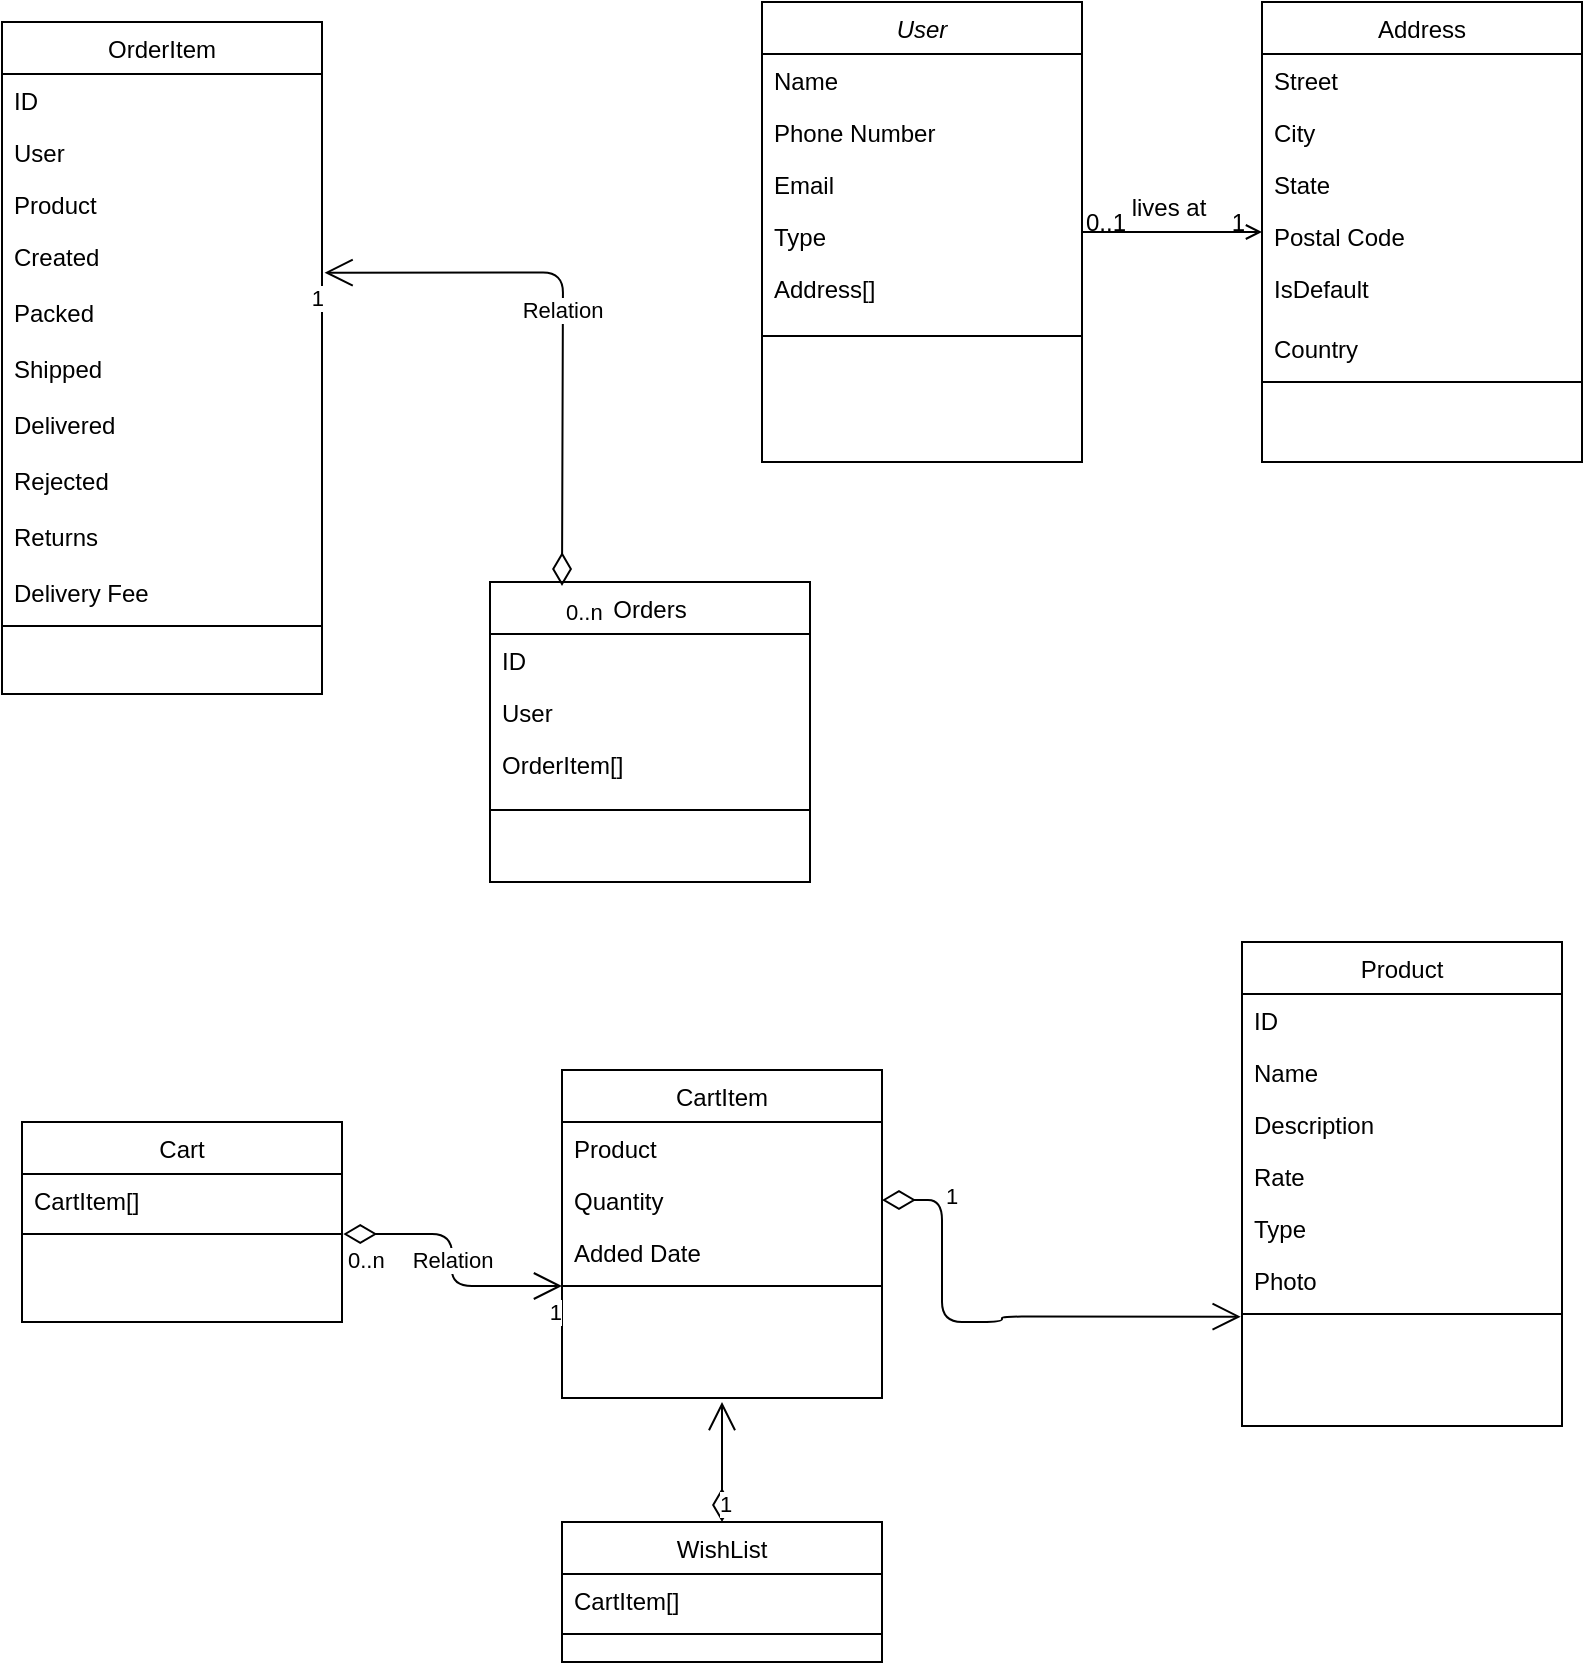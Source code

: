 <mxfile version="14.9.3" type="github">
  <diagram id="C5RBs43oDa-KdzZeNtuy" name="Page-1">
    <mxGraphModel dx="1022" dy="478" grid="1" gridSize="10" guides="1" tooltips="1" connect="1" arrows="1" fold="1" page="1" pageScale="1" pageWidth="827" pageHeight="1169" math="0" shadow="0">
      <root>
        <mxCell id="WIyWlLk6GJQsqaUBKTNV-0" />
        <mxCell id="WIyWlLk6GJQsqaUBKTNV-1" parent="WIyWlLk6GJQsqaUBKTNV-0" />
        <mxCell id="zkfFHV4jXpPFQw0GAbJ--0" value="User" style="swimlane;fontStyle=2;align=center;verticalAlign=top;childLayout=stackLayout;horizontal=1;startSize=26;horizontalStack=0;resizeParent=1;resizeLast=0;collapsible=1;marginBottom=0;rounded=0;shadow=0;strokeWidth=1;" parent="WIyWlLk6GJQsqaUBKTNV-1" vertex="1">
          <mxGeometry x="390" y="10" width="160" height="230" as="geometry">
            <mxRectangle x="230" y="140" width="160" height="26" as="alternateBounds" />
          </mxGeometry>
        </mxCell>
        <mxCell id="zkfFHV4jXpPFQw0GAbJ--1" value="Name" style="text;align=left;verticalAlign=top;spacingLeft=4;spacingRight=4;overflow=hidden;rotatable=0;points=[[0,0.5],[1,0.5]];portConstraint=eastwest;" parent="zkfFHV4jXpPFQw0GAbJ--0" vertex="1">
          <mxGeometry y="26" width="160" height="26" as="geometry" />
        </mxCell>
        <mxCell id="zkfFHV4jXpPFQw0GAbJ--2" value="Phone Number" style="text;align=left;verticalAlign=top;spacingLeft=4;spacingRight=4;overflow=hidden;rotatable=0;points=[[0,0.5],[1,0.5]];portConstraint=eastwest;rounded=0;shadow=0;html=0;" parent="zkfFHV4jXpPFQw0GAbJ--0" vertex="1">
          <mxGeometry y="52" width="160" height="26" as="geometry" />
        </mxCell>
        <mxCell id="zkfFHV4jXpPFQw0GAbJ--3" value="Email" style="text;align=left;verticalAlign=top;spacingLeft=4;spacingRight=4;overflow=hidden;rotatable=0;points=[[0,0.5],[1,0.5]];portConstraint=eastwest;rounded=0;shadow=0;html=0;" parent="zkfFHV4jXpPFQw0GAbJ--0" vertex="1">
          <mxGeometry y="78" width="160" height="26" as="geometry" />
        </mxCell>
        <mxCell id="DyezC6aLeG0_OlL_SEzV-1" value="Type" style="text;align=left;verticalAlign=top;spacingLeft=4;spacingRight=4;overflow=hidden;rotatable=0;points=[[0,0.5],[1,0.5]];portConstraint=eastwest;rounded=0;shadow=0;html=0;" parent="zkfFHV4jXpPFQw0GAbJ--0" vertex="1">
          <mxGeometry y="104" width="160" height="26" as="geometry" />
        </mxCell>
        <mxCell id="DyezC6aLeG0_OlL_SEzV-0" value="Address[]" style="text;align=left;verticalAlign=top;spacingLeft=4;spacingRight=4;overflow=hidden;rotatable=0;points=[[0,0.5],[1,0.5]];portConstraint=eastwest;rounded=0;shadow=0;html=0;" parent="zkfFHV4jXpPFQw0GAbJ--0" vertex="1">
          <mxGeometry y="130" width="160" height="30" as="geometry" />
        </mxCell>
        <mxCell id="zkfFHV4jXpPFQw0GAbJ--4" value="" style="line;html=1;strokeWidth=1;align=left;verticalAlign=middle;spacingTop=-1;spacingLeft=3;spacingRight=3;rotatable=0;labelPosition=right;points=[];portConstraint=eastwest;" parent="zkfFHV4jXpPFQw0GAbJ--0" vertex="1">
          <mxGeometry y="160" width="160" height="14" as="geometry" />
        </mxCell>
        <mxCell id="zkfFHV4jXpPFQw0GAbJ--6" value="Orders" style="swimlane;fontStyle=0;align=center;verticalAlign=top;childLayout=stackLayout;horizontal=1;startSize=26;horizontalStack=0;resizeParent=1;resizeLast=0;collapsible=1;marginBottom=0;rounded=0;shadow=0;strokeWidth=1;" parent="WIyWlLk6GJQsqaUBKTNV-1" vertex="1">
          <mxGeometry x="254" y="300" width="160" height="150" as="geometry">
            <mxRectangle x="130" y="380" width="160" height="26" as="alternateBounds" />
          </mxGeometry>
        </mxCell>
        <mxCell id="zkfFHV4jXpPFQw0GAbJ--7" value="ID" style="text;align=left;verticalAlign=top;spacingLeft=4;spacingRight=4;overflow=hidden;rotatable=0;points=[[0,0.5],[1,0.5]];portConstraint=eastwest;" parent="zkfFHV4jXpPFQw0GAbJ--6" vertex="1">
          <mxGeometry y="26" width="160" height="26" as="geometry" />
        </mxCell>
        <mxCell id="iUmdqTqZfLeDE5vJXhXx-36" value="User" style="text;align=left;verticalAlign=top;spacingLeft=4;spacingRight=4;overflow=hidden;rotatable=0;points=[[0,0.5],[1,0.5]];portConstraint=eastwest;" vertex="1" parent="zkfFHV4jXpPFQw0GAbJ--6">
          <mxGeometry y="52" width="160" height="26" as="geometry" />
        </mxCell>
        <mxCell id="zkfFHV4jXpPFQw0GAbJ--8" value="OrderItem[]" style="text;align=left;verticalAlign=top;spacingLeft=4;spacingRight=4;overflow=hidden;rotatable=0;points=[[0,0.5],[1,0.5]];portConstraint=eastwest;rounded=0;shadow=0;html=0;" parent="zkfFHV4jXpPFQw0GAbJ--6" vertex="1">
          <mxGeometry y="78" width="160" height="32" as="geometry" />
        </mxCell>
        <mxCell id="zkfFHV4jXpPFQw0GAbJ--9" value="" style="line;html=1;strokeWidth=1;align=left;verticalAlign=middle;spacingTop=-1;spacingLeft=3;spacingRight=3;rotatable=0;labelPosition=right;points=[];portConstraint=eastwest;" parent="zkfFHV4jXpPFQw0GAbJ--6" vertex="1">
          <mxGeometry y="110" width="160" height="8" as="geometry" />
        </mxCell>
        <mxCell id="zkfFHV4jXpPFQw0GAbJ--13" value="WishList" style="swimlane;fontStyle=0;align=center;verticalAlign=top;childLayout=stackLayout;horizontal=1;startSize=26;horizontalStack=0;resizeParent=1;resizeLast=0;collapsible=1;marginBottom=0;rounded=0;shadow=0;strokeWidth=1;" parent="WIyWlLk6GJQsqaUBKTNV-1" vertex="1">
          <mxGeometry x="290" y="770" width="160" height="70" as="geometry">
            <mxRectangle x="340" y="380" width="170" height="26" as="alternateBounds" />
          </mxGeometry>
        </mxCell>
        <mxCell id="zkfFHV4jXpPFQw0GAbJ--14" value="CartItem[]" style="text;align=left;verticalAlign=top;spacingLeft=4;spacingRight=4;overflow=hidden;rotatable=0;points=[[0,0.5],[1,0.5]];portConstraint=eastwest;" parent="zkfFHV4jXpPFQw0GAbJ--13" vertex="1">
          <mxGeometry y="26" width="160" height="26" as="geometry" />
        </mxCell>
        <mxCell id="zkfFHV4jXpPFQw0GAbJ--15" value="" style="line;html=1;strokeWidth=1;align=left;verticalAlign=middle;spacingTop=-1;spacingLeft=3;spacingRight=3;rotatable=0;labelPosition=right;points=[];portConstraint=eastwest;" parent="zkfFHV4jXpPFQw0GAbJ--13" vertex="1">
          <mxGeometry y="52" width="160" height="8" as="geometry" />
        </mxCell>
        <mxCell id="zkfFHV4jXpPFQw0GAbJ--17" value="Address" style="swimlane;fontStyle=0;align=center;verticalAlign=top;childLayout=stackLayout;horizontal=1;startSize=26;horizontalStack=0;resizeParent=1;resizeLast=0;collapsible=1;marginBottom=0;rounded=0;shadow=0;strokeWidth=1;" parent="WIyWlLk6GJQsqaUBKTNV-1" vertex="1">
          <mxGeometry x="640" y="10" width="160" height="230" as="geometry">
            <mxRectangle x="550" y="140" width="160" height="26" as="alternateBounds" />
          </mxGeometry>
        </mxCell>
        <mxCell id="zkfFHV4jXpPFQw0GAbJ--18" value="Street" style="text;align=left;verticalAlign=top;spacingLeft=4;spacingRight=4;overflow=hidden;rotatable=0;points=[[0,0.5],[1,0.5]];portConstraint=eastwest;" parent="zkfFHV4jXpPFQw0GAbJ--17" vertex="1">
          <mxGeometry y="26" width="160" height="26" as="geometry" />
        </mxCell>
        <mxCell id="zkfFHV4jXpPFQw0GAbJ--19" value="City" style="text;align=left;verticalAlign=top;spacingLeft=4;spacingRight=4;overflow=hidden;rotatable=0;points=[[0,0.5],[1,0.5]];portConstraint=eastwest;rounded=0;shadow=0;html=0;" parent="zkfFHV4jXpPFQw0GAbJ--17" vertex="1">
          <mxGeometry y="52" width="160" height="26" as="geometry" />
        </mxCell>
        <mxCell id="zkfFHV4jXpPFQw0GAbJ--20" value="State" style="text;align=left;verticalAlign=top;spacingLeft=4;spacingRight=4;overflow=hidden;rotatable=0;points=[[0,0.5],[1,0.5]];portConstraint=eastwest;rounded=0;shadow=0;html=0;" parent="zkfFHV4jXpPFQw0GAbJ--17" vertex="1">
          <mxGeometry y="78" width="160" height="26" as="geometry" />
        </mxCell>
        <mxCell id="zkfFHV4jXpPFQw0GAbJ--21" value="Postal Code" style="text;align=left;verticalAlign=top;spacingLeft=4;spacingRight=4;overflow=hidden;rotatable=0;points=[[0,0.5],[1,0.5]];portConstraint=eastwest;rounded=0;shadow=0;html=0;" parent="zkfFHV4jXpPFQw0GAbJ--17" vertex="1">
          <mxGeometry y="104" width="160" height="26" as="geometry" />
        </mxCell>
        <mxCell id="DyezC6aLeG0_OlL_SEzV-2" value="IsDefault" style="text;align=left;verticalAlign=top;spacingLeft=4;spacingRight=4;overflow=hidden;rotatable=0;points=[[0,0.5],[1,0.5]];portConstraint=eastwest;rounded=0;shadow=0;html=0;" parent="zkfFHV4jXpPFQw0GAbJ--17" vertex="1">
          <mxGeometry y="130" width="160" height="30" as="geometry" />
        </mxCell>
        <mxCell id="zkfFHV4jXpPFQw0GAbJ--22" value="Country" style="text;align=left;verticalAlign=top;spacingLeft=4;spacingRight=4;overflow=hidden;rotatable=0;points=[[0,0.5],[1,0.5]];portConstraint=eastwest;rounded=0;shadow=0;html=0;" parent="zkfFHV4jXpPFQw0GAbJ--17" vertex="1">
          <mxGeometry y="160" width="160" height="26" as="geometry" />
        </mxCell>
        <mxCell id="zkfFHV4jXpPFQw0GAbJ--23" value="" style="line;html=1;strokeWidth=1;align=left;verticalAlign=middle;spacingTop=-1;spacingLeft=3;spacingRight=3;rotatable=0;labelPosition=right;points=[];portConstraint=eastwest;" parent="zkfFHV4jXpPFQw0GAbJ--17" vertex="1">
          <mxGeometry y="186" width="160" height="8" as="geometry" />
        </mxCell>
        <mxCell id="zkfFHV4jXpPFQw0GAbJ--26" value="" style="endArrow=open;shadow=0;strokeWidth=1;rounded=0;endFill=1;edgeStyle=elbowEdgeStyle;elbow=vertical;" parent="WIyWlLk6GJQsqaUBKTNV-1" source="zkfFHV4jXpPFQw0GAbJ--0" target="zkfFHV4jXpPFQw0GAbJ--17" edge="1">
          <mxGeometry x="0.5" y="41" relative="1" as="geometry">
            <mxPoint x="380" y="192" as="sourcePoint" />
            <mxPoint x="540" y="192" as="targetPoint" />
            <mxPoint x="-40" y="32" as="offset" />
          </mxGeometry>
        </mxCell>
        <mxCell id="zkfFHV4jXpPFQw0GAbJ--27" value="0..1" style="resizable=0;align=left;verticalAlign=bottom;labelBackgroundColor=none;fontSize=12;" parent="zkfFHV4jXpPFQw0GAbJ--26" connectable="0" vertex="1">
          <mxGeometry x="-1" relative="1" as="geometry">
            <mxPoint y="4" as="offset" />
          </mxGeometry>
        </mxCell>
        <mxCell id="zkfFHV4jXpPFQw0GAbJ--28" value="1" style="resizable=0;align=right;verticalAlign=bottom;labelBackgroundColor=none;fontSize=12;" parent="zkfFHV4jXpPFQw0GAbJ--26" connectable="0" vertex="1">
          <mxGeometry x="1" relative="1" as="geometry">
            <mxPoint x="-7" y="4" as="offset" />
          </mxGeometry>
        </mxCell>
        <mxCell id="zkfFHV4jXpPFQw0GAbJ--29" value="lives at" style="text;html=1;resizable=0;points=[];;align=center;verticalAlign=middle;labelBackgroundColor=none;rounded=0;shadow=0;strokeWidth=1;fontSize=12;" parent="zkfFHV4jXpPFQw0GAbJ--26" vertex="1" connectable="0">
          <mxGeometry x="0.5" y="49" relative="1" as="geometry">
            <mxPoint x="-25" y="37" as="offset" />
          </mxGeometry>
        </mxCell>
        <mxCell id="iUmdqTqZfLeDE5vJXhXx-0" value="CartItem" style="swimlane;fontStyle=0;align=center;verticalAlign=top;childLayout=stackLayout;horizontal=1;startSize=26;horizontalStack=0;resizeParent=1;resizeLast=0;collapsible=1;marginBottom=0;rounded=0;shadow=0;strokeWidth=1;" vertex="1" parent="WIyWlLk6GJQsqaUBKTNV-1">
          <mxGeometry x="290" y="544" width="160" height="164" as="geometry">
            <mxRectangle x="130" y="380" width="160" height="26" as="alternateBounds" />
          </mxGeometry>
        </mxCell>
        <mxCell id="iUmdqTqZfLeDE5vJXhXx-1" value="Product" style="text;align=left;verticalAlign=top;spacingLeft=4;spacingRight=4;overflow=hidden;rotatable=0;points=[[0,0.5],[1,0.5]];portConstraint=eastwest;" vertex="1" parent="iUmdqTqZfLeDE5vJXhXx-0">
          <mxGeometry y="26" width="160" height="26" as="geometry" />
        </mxCell>
        <mxCell id="iUmdqTqZfLeDE5vJXhXx-2" value="Quantity" style="text;align=left;verticalAlign=top;spacingLeft=4;spacingRight=4;overflow=hidden;rotatable=0;points=[[0,0.5],[1,0.5]];portConstraint=eastwest;rounded=0;shadow=0;html=0;" vertex="1" parent="iUmdqTqZfLeDE5vJXhXx-0">
          <mxGeometry y="52" width="160" height="26" as="geometry" />
        </mxCell>
        <mxCell id="iUmdqTqZfLeDE5vJXhXx-24" value="Added Date" style="text;align=left;verticalAlign=top;spacingLeft=4;spacingRight=4;overflow=hidden;rotatable=0;points=[[0,0.5],[1,0.5]];portConstraint=eastwest;rounded=0;shadow=0;html=0;" vertex="1" parent="iUmdqTqZfLeDE5vJXhXx-0">
          <mxGeometry y="78" width="160" height="26" as="geometry" />
        </mxCell>
        <mxCell id="iUmdqTqZfLeDE5vJXhXx-3" value="" style="line;html=1;strokeWidth=1;align=left;verticalAlign=middle;spacingTop=-1;spacingLeft=3;spacingRight=3;rotatable=0;labelPosition=right;points=[];portConstraint=eastwest;" vertex="1" parent="iUmdqTqZfLeDE5vJXhXx-0">
          <mxGeometry y="104" width="160" height="8" as="geometry" />
        </mxCell>
        <mxCell id="iUmdqTqZfLeDE5vJXhXx-6" value="Product" style="swimlane;fontStyle=0;align=center;verticalAlign=top;childLayout=stackLayout;horizontal=1;startSize=26;horizontalStack=0;resizeParent=1;resizeLast=0;collapsible=1;marginBottom=0;rounded=0;shadow=0;strokeWidth=1;" vertex="1" parent="WIyWlLk6GJQsqaUBKTNV-1">
          <mxGeometry x="630" y="480" width="160" height="242" as="geometry">
            <mxRectangle x="130" y="380" width="160" height="26" as="alternateBounds" />
          </mxGeometry>
        </mxCell>
        <mxCell id="iUmdqTqZfLeDE5vJXhXx-8" value="ID" style="text;align=left;verticalAlign=top;spacingLeft=4;spacingRight=4;overflow=hidden;rotatable=0;points=[[0,0.5],[1,0.5]];portConstraint=eastwest;rounded=0;shadow=0;html=0;" vertex="1" parent="iUmdqTqZfLeDE5vJXhXx-6">
          <mxGeometry y="26" width="160" height="26" as="geometry" />
        </mxCell>
        <mxCell id="iUmdqTqZfLeDE5vJXhXx-7" value="Name" style="text;align=left;verticalAlign=top;spacingLeft=4;spacingRight=4;overflow=hidden;rotatable=0;points=[[0,0.5],[1,0.5]];portConstraint=eastwest;" vertex="1" parent="iUmdqTqZfLeDE5vJXhXx-6">
          <mxGeometry y="52" width="160" height="26" as="geometry" />
        </mxCell>
        <mxCell id="iUmdqTqZfLeDE5vJXhXx-20" value="Description" style="text;align=left;verticalAlign=top;spacingLeft=4;spacingRight=4;overflow=hidden;rotatable=0;points=[[0,0.5],[1,0.5]];portConstraint=eastwest;rounded=0;shadow=0;html=0;" vertex="1" parent="iUmdqTqZfLeDE5vJXhXx-6">
          <mxGeometry y="78" width="160" height="26" as="geometry" />
        </mxCell>
        <mxCell id="iUmdqTqZfLeDE5vJXhXx-21" value="Rate" style="text;align=left;verticalAlign=top;spacingLeft=4;spacingRight=4;overflow=hidden;rotatable=0;points=[[0,0.5],[1,0.5]];portConstraint=eastwest;rounded=0;shadow=0;html=0;" vertex="1" parent="iUmdqTqZfLeDE5vJXhXx-6">
          <mxGeometry y="104" width="160" height="26" as="geometry" />
        </mxCell>
        <mxCell id="iUmdqTqZfLeDE5vJXhXx-22" value="Type" style="text;align=left;verticalAlign=top;spacingLeft=4;spacingRight=4;overflow=hidden;rotatable=0;points=[[0,0.5],[1,0.5]];portConstraint=eastwest;rounded=0;shadow=0;html=0;" vertex="1" parent="iUmdqTqZfLeDE5vJXhXx-6">
          <mxGeometry y="130" width="160" height="26" as="geometry" />
        </mxCell>
        <mxCell id="iUmdqTqZfLeDE5vJXhXx-23" value="Photo" style="text;align=left;verticalAlign=top;spacingLeft=4;spacingRight=4;overflow=hidden;rotatable=0;points=[[0,0.5],[1,0.5]];portConstraint=eastwest;rounded=0;shadow=0;html=0;" vertex="1" parent="iUmdqTqZfLeDE5vJXhXx-6">
          <mxGeometry y="156" width="160" height="26" as="geometry" />
        </mxCell>
        <mxCell id="iUmdqTqZfLeDE5vJXhXx-9" value="" style="line;html=1;strokeWidth=1;align=left;verticalAlign=middle;spacingTop=-1;spacingLeft=3;spacingRight=3;rotatable=0;labelPosition=right;points=[];portConstraint=eastwest;" vertex="1" parent="iUmdqTqZfLeDE5vJXhXx-6">
          <mxGeometry y="182" width="160" height="8" as="geometry" />
        </mxCell>
        <mxCell id="iUmdqTqZfLeDE5vJXhXx-12" value="Cart" style="swimlane;fontStyle=0;align=center;verticalAlign=top;childLayout=stackLayout;horizontal=1;startSize=26;horizontalStack=0;resizeParent=1;resizeLast=0;collapsible=1;marginBottom=0;rounded=0;shadow=0;strokeWidth=1;" vertex="1" parent="WIyWlLk6GJQsqaUBKTNV-1">
          <mxGeometry x="20" y="570" width="160" height="100" as="geometry">
            <mxRectangle x="130" y="380" width="160" height="26" as="alternateBounds" />
          </mxGeometry>
        </mxCell>
        <mxCell id="iUmdqTqZfLeDE5vJXhXx-13" value="CartItem[]" style="text;align=left;verticalAlign=top;spacingLeft=4;spacingRight=4;overflow=hidden;rotatable=0;points=[[0,0.5],[1,0.5]];portConstraint=eastwest;" vertex="1" parent="iUmdqTqZfLeDE5vJXhXx-12">
          <mxGeometry y="26" width="160" height="26" as="geometry" />
        </mxCell>
        <mxCell id="iUmdqTqZfLeDE5vJXhXx-15" value="" style="line;html=1;strokeWidth=1;align=left;verticalAlign=middle;spacingTop=-1;spacingLeft=3;spacingRight=3;rotatable=0;labelPosition=right;points=[];portConstraint=eastwest;" vertex="1" parent="iUmdqTqZfLeDE5vJXhXx-12">
          <mxGeometry y="52" width="160" height="8" as="geometry" />
        </mxCell>
        <mxCell id="iUmdqTqZfLeDE5vJXhXx-40" value="OrderItem" style="swimlane;fontStyle=0;align=center;verticalAlign=top;childLayout=stackLayout;horizontal=1;startSize=26;horizontalStack=0;resizeParent=1;resizeLast=0;collapsible=1;marginBottom=0;rounded=0;shadow=0;strokeWidth=1;" vertex="1" parent="WIyWlLk6GJQsqaUBKTNV-1">
          <mxGeometry x="10" y="20" width="160" height="336" as="geometry">
            <mxRectangle x="130" y="380" width="160" height="26" as="alternateBounds" />
          </mxGeometry>
        </mxCell>
        <mxCell id="iUmdqTqZfLeDE5vJXhXx-41" value="ID" style="text;align=left;verticalAlign=top;spacingLeft=4;spacingRight=4;overflow=hidden;rotatable=0;points=[[0,0.5],[1,0.5]];portConstraint=eastwest;" vertex="1" parent="iUmdqTqZfLeDE5vJXhXx-40">
          <mxGeometry y="26" width="160" height="26" as="geometry" />
        </mxCell>
        <mxCell id="iUmdqTqZfLeDE5vJXhXx-42" value="User" style="text;align=left;verticalAlign=top;spacingLeft=4;spacingRight=4;overflow=hidden;rotatable=0;points=[[0,0.5],[1,0.5]];portConstraint=eastwest;" vertex="1" parent="iUmdqTqZfLeDE5vJXhXx-40">
          <mxGeometry y="52" width="160" height="26" as="geometry" />
        </mxCell>
        <mxCell id="iUmdqTqZfLeDE5vJXhXx-46" value="Product" style="text;align=left;verticalAlign=top;spacingLeft=4;spacingRight=4;overflow=hidden;rotatable=0;points=[[0,0.5],[1,0.5]];portConstraint=eastwest;" vertex="1" parent="iUmdqTqZfLeDE5vJXhXx-40">
          <mxGeometry y="78" width="160" height="26" as="geometry" />
        </mxCell>
        <mxCell id="iUmdqTqZfLeDE5vJXhXx-43" value="Created&#xa;&#xa;Packed&#xa;&#xa;Shipped&#xa;&#xa;Delivered&#xa;&#xa;Rejected&#xa;&#xa;Returns" style="text;align=left;verticalAlign=top;spacingLeft=4;spacingRight=4;overflow=hidden;rotatable=0;points=[[0,0.5],[1,0.5]];portConstraint=eastwest;rounded=0;shadow=0;html=0;" vertex="1" parent="iUmdqTqZfLeDE5vJXhXx-40">
          <mxGeometry y="104" width="160" height="168" as="geometry" />
        </mxCell>
        <mxCell id="iUmdqTqZfLeDE5vJXhXx-44" value="Delivery Fee" style="text;align=left;verticalAlign=top;spacingLeft=4;spacingRight=4;overflow=hidden;rotatable=0;points=[[0,0.5],[1,0.5]];portConstraint=eastwest;rounded=0;shadow=0;html=0;" vertex="1" parent="iUmdqTqZfLeDE5vJXhXx-40">
          <mxGeometry y="272" width="160" height="26" as="geometry" />
        </mxCell>
        <mxCell id="iUmdqTqZfLeDE5vJXhXx-45" value="" style="line;html=1;strokeWidth=1;align=left;verticalAlign=middle;spacingTop=-1;spacingLeft=3;spacingRight=3;rotatable=0;labelPosition=right;points=[];portConstraint=eastwest;" vertex="1" parent="iUmdqTqZfLeDE5vJXhXx-40">
          <mxGeometry y="298" width="160" height="8" as="geometry" />
        </mxCell>
        <mxCell id="iUmdqTqZfLeDE5vJXhXx-48" value="Relation" style="endArrow=open;html=1;endSize=12;startArrow=diamondThin;startSize=14;startFill=0;edgeStyle=orthogonalEdgeStyle;entryX=1.008;entryY=0.127;entryDx=0;entryDy=0;entryPerimeter=0;" edge="1" parent="WIyWlLk6GJQsqaUBKTNV-1" target="iUmdqTqZfLeDE5vJXhXx-43">
          <mxGeometry relative="1" as="geometry">
            <mxPoint x="290" y="302" as="sourcePoint" />
            <mxPoint x="580" y="270" as="targetPoint" />
          </mxGeometry>
        </mxCell>
        <mxCell id="iUmdqTqZfLeDE5vJXhXx-49" value="0..n" style="edgeLabel;resizable=0;html=1;align=left;verticalAlign=top;" connectable="0" vertex="1" parent="iUmdqTqZfLeDE5vJXhXx-48">
          <mxGeometry x="-1" relative="1" as="geometry" />
        </mxCell>
        <mxCell id="iUmdqTqZfLeDE5vJXhXx-50" value="1" style="edgeLabel;resizable=0;html=1;align=right;verticalAlign=top;" connectable="0" vertex="1" parent="iUmdqTqZfLeDE5vJXhXx-48">
          <mxGeometry x="1" relative="1" as="geometry" />
        </mxCell>
        <mxCell id="iUmdqTqZfLeDE5vJXhXx-56" value="Relation" style="endArrow=open;html=1;endSize=12;startArrow=diamondThin;startSize=14;startFill=0;edgeStyle=orthogonalEdgeStyle;exitX=1.004;exitY=0.5;exitDx=0;exitDy=0;exitPerimeter=0;entryX=0;entryY=0.5;entryDx=0;entryDy=0;entryPerimeter=0;" edge="1" parent="WIyWlLk6GJQsqaUBKTNV-1" source="iUmdqTqZfLeDE5vJXhXx-15" target="iUmdqTqZfLeDE5vJXhXx-3">
          <mxGeometry relative="1" as="geometry">
            <mxPoint x="420" y="520" as="sourcePoint" />
            <mxPoint x="580" y="520" as="targetPoint" />
          </mxGeometry>
        </mxCell>
        <mxCell id="iUmdqTqZfLeDE5vJXhXx-57" value="0..n" style="edgeLabel;resizable=0;html=1;align=left;verticalAlign=top;" connectable="0" vertex="1" parent="iUmdqTqZfLeDE5vJXhXx-56">
          <mxGeometry x="-1" relative="1" as="geometry" />
        </mxCell>
        <mxCell id="iUmdqTqZfLeDE5vJXhXx-58" value="1" style="edgeLabel;resizable=0;html=1;align=right;verticalAlign=top;" connectable="0" vertex="1" parent="iUmdqTqZfLeDE5vJXhXx-56">
          <mxGeometry x="1" relative="1" as="geometry" />
        </mxCell>
        <mxCell id="iUmdqTqZfLeDE5vJXhXx-62" value="1" style="endArrow=open;html=1;endSize=12;startArrow=diamondThin;startSize=14;startFill=0;edgeStyle=orthogonalEdgeStyle;align=left;verticalAlign=bottom;entryX=-0.004;entryY=1.205;entryDx=0;entryDy=0;entryPerimeter=0;exitX=1;exitY=0.5;exitDx=0;exitDy=0;" edge="1" parent="WIyWlLk6GJQsqaUBKTNV-1" source="iUmdqTqZfLeDE5vJXhXx-2" target="iUmdqTqZfLeDE5vJXhXx-23">
          <mxGeometry x="-0.695" relative="1" as="geometry">
            <mxPoint x="450" y="670" as="sourcePoint" />
            <mxPoint x="610" y="670" as="targetPoint" />
            <Array as="points">
              <mxPoint x="480" y="609" />
              <mxPoint x="480" y="670" />
              <mxPoint x="510" y="670" />
              <mxPoint x="510" y="667" />
            </Array>
            <mxPoint as="offset" />
          </mxGeometry>
        </mxCell>
        <mxCell id="iUmdqTqZfLeDE5vJXhXx-64" value="1" style="endArrow=open;html=1;endSize=12;startArrow=diamondThin;startSize=14;startFill=0;edgeStyle=orthogonalEdgeStyle;align=left;verticalAlign=bottom;exitX=0.5;exitY=0;exitDx=0;exitDy=0;" edge="1" parent="WIyWlLk6GJQsqaUBKTNV-1" source="zkfFHV4jXpPFQw0GAbJ--13">
          <mxGeometry x="-1" y="3" relative="1" as="geometry">
            <mxPoint x="370" y="740" as="sourcePoint" />
            <mxPoint x="370" y="710" as="targetPoint" />
          </mxGeometry>
        </mxCell>
      </root>
    </mxGraphModel>
  </diagram>
</mxfile>

